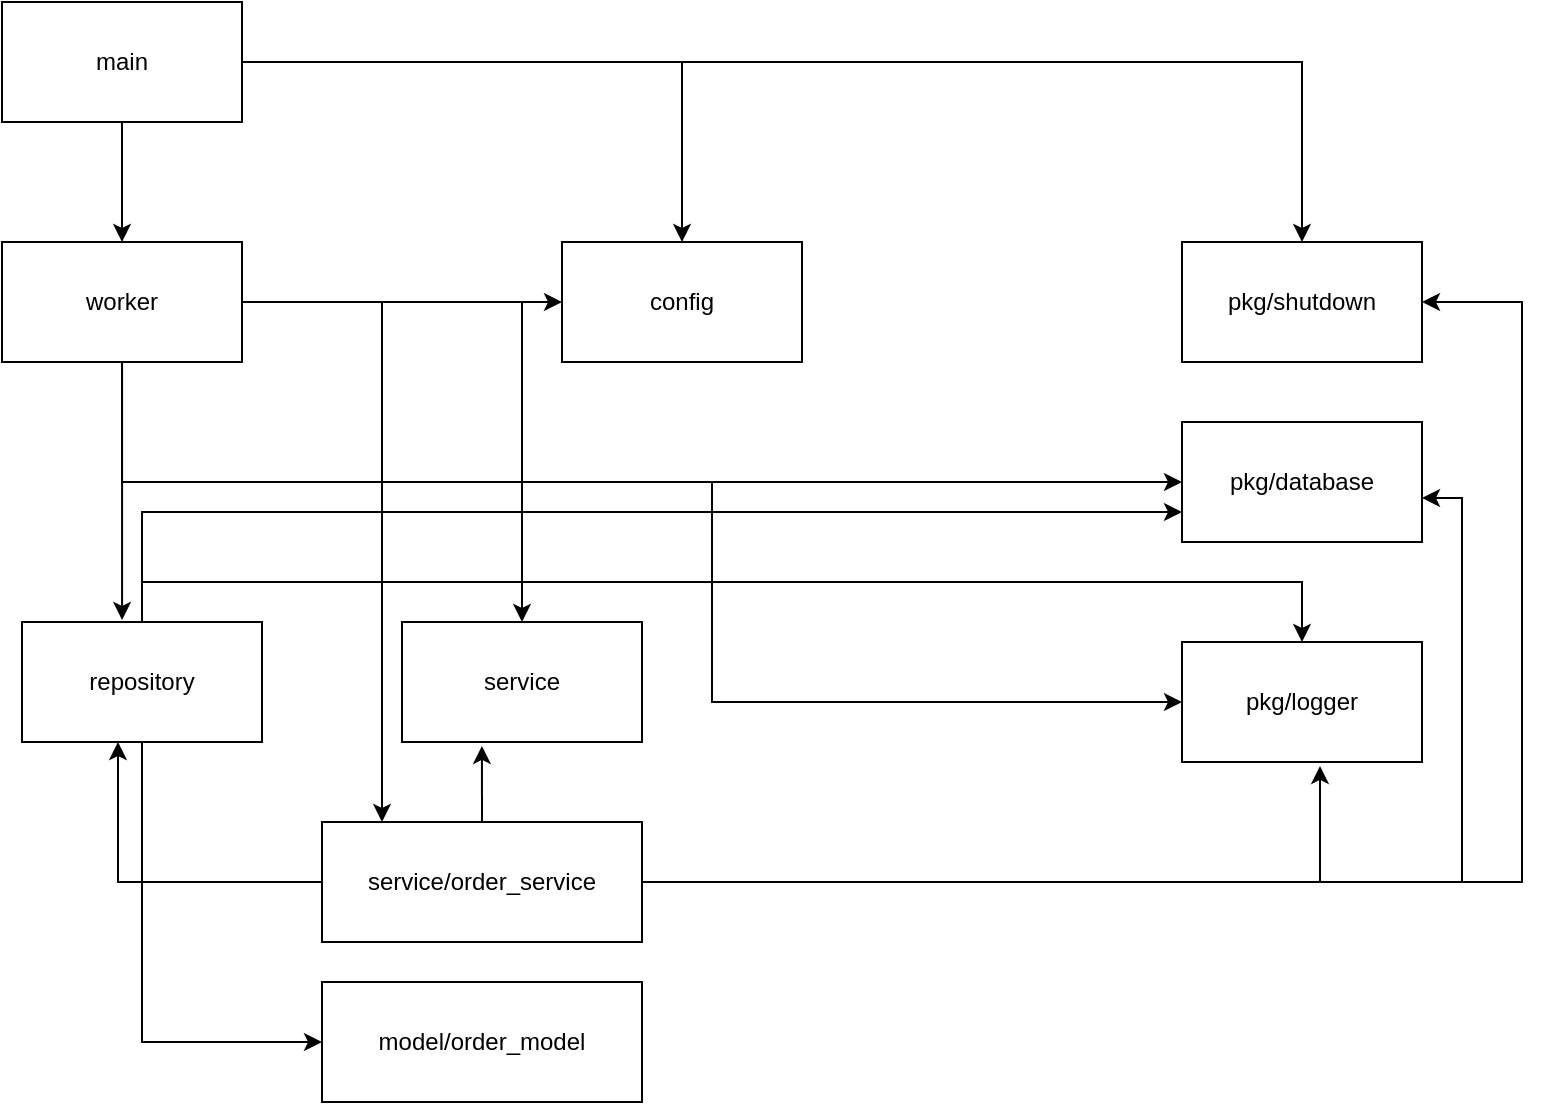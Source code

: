 <mxfile version="20.3.3" type="github"><diagram id="7T0aomp3l52abMn1TxuT" name="Page-1"><mxGraphModel dx="1422" dy="786" grid="1" gridSize="10" guides="1" tooltips="1" connect="1" arrows="1" fold="1" page="1" pageScale="1" pageWidth="850" pageHeight="1100" math="0" shadow="0"><root><mxCell id="0"/><mxCell id="1" parent="0"/><mxCell id="X36_IeifUV-1z39cq-MP-3" style="edgeStyle=orthogonalEdgeStyle;rounded=0;orthogonalLoop=1;jettySize=auto;html=1;entryX=0.5;entryY=0;entryDx=0;entryDy=0;" edge="1" parent="1" source="X36_IeifUV-1z39cq-MP-1" target="X36_IeifUV-1z39cq-MP-2"><mxGeometry relative="1" as="geometry"/></mxCell><mxCell id="X36_IeifUV-1z39cq-MP-5" style="edgeStyle=orthogonalEdgeStyle;rounded=0;orthogonalLoop=1;jettySize=auto;html=1;" edge="1" parent="1" source="X36_IeifUV-1z39cq-MP-1" target="X36_IeifUV-1z39cq-MP-4"><mxGeometry relative="1" as="geometry"/></mxCell><mxCell id="X36_IeifUV-1z39cq-MP-7" style="edgeStyle=orthogonalEdgeStyle;rounded=0;orthogonalLoop=1;jettySize=auto;html=1;entryX=0.5;entryY=0;entryDx=0;entryDy=0;" edge="1" parent="1" source="X36_IeifUV-1z39cq-MP-1" target="X36_IeifUV-1z39cq-MP-6"><mxGeometry relative="1" as="geometry"/></mxCell><mxCell id="X36_IeifUV-1z39cq-MP-1" value="main" style="rounded=0;whiteSpace=wrap;html=1;" vertex="1" parent="1"><mxGeometry x="70" y="30" width="120" height="60" as="geometry"/></mxCell><mxCell id="X36_IeifUV-1z39cq-MP-9" style="edgeStyle=orthogonalEdgeStyle;rounded=0;orthogonalLoop=1;jettySize=auto;html=1;" edge="1" parent="1" source="X36_IeifUV-1z39cq-MP-2" target="X36_IeifUV-1z39cq-MP-4"><mxGeometry relative="1" as="geometry"/></mxCell><mxCell id="X36_IeifUV-1z39cq-MP-12" style="edgeStyle=orthogonalEdgeStyle;rounded=0;orthogonalLoop=1;jettySize=auto;html=1;entryX=0.417;entryY=-0.017;entryDx=0;entryDy=0;entryPerimeter=0;" edge="1" parent="1" source="X36_IeifUV-1z39cq-MP-2" target="X36_IeifUV-1z39cq-MP-10"><mxGeometry relative="1" as="geometry"><mxPoint x="130" y="330" as="targetPoint"/></mxGeometry></mxCell><mxCell id="X36_IeifUV-1z39cq-MP-13" style="edgeStyle=orthogonalEdgeStyle;rounded=0;orthogonalLoop=1;jettySize=auto;html=1;" edge="1" parent="1" source="X36_IeifUV-1z39cq-MP-2" target="X36_IeifUV-1z39cq-MP-11"><mxGeometry relative="1" as="geometry"/></mxCell><mxCell id="X36_IeifUV-1z39cq-MP-16" style="edgeStyle=orthogonalEdgeStyle;rounded=0;orthogonalLoop=1;jettySize=auto;html=1;entryX=0;entryY=0.5;entryDx=0;entryDy=0;" edge="1" parent="1" source="X36_IeifUV-1z39cq-MP-2" target="X36_IeifUV-1z39cq-MP-15"><mxGeometry relative="1" as="geometry"><Array as="points"><mxPoint x="130" y="270"/></Array></mxGeometry></mxCell><mxCell id="X36_IeifUV-1z39cq-MP-18" style="edgeStyle=orthogonalEdgeStyle;rounded=0;orthogonalLoop=1;jettySize=auto;html=1;entryX=0;entryY=0.5;entryDx=0;entryDy=0;" edge="1" parent="1" source="X36_IeifUV-1z39cq-MP-2" target="X36_IeifUV-1z39cq-MP-17"><mxGeometry relative="1" as="geometry"><mxPoint x="650" y="370" as="targetPoint"/><Array as="points"><mxPoint x="130" y="270"/><mxPoint x="425" y="270"/><mxPoint x="425" y="380"/></Array></mxGeometry></mxCell><mxCell id="X36_IeifUV-1z39cq-MP-20" style="edgeStyle=orthogonalEdgeStyle;rounded=0;orthogonalLoop=1;jettySize=auto;html=1;" edge="1" parent="1" source="X36_IeifUV-1z39cq-MP-2" target="X36_IeifUV-1z39cq-MP-19"><mxGeometry relative="1" as="geometry"><Array as="points"><mxPoint x="260" y="180"/></Array></mxGeometry></mxCell><mxCell id="X36_IeifUV-1z39cq-MP-2" value="worker" style="rounded=0;whiteSpace=wrap;html=1;" vertex="1" parent="1"><mxGeometry x="70" y="150" width="120" height="60" as="geometry"/></mxCell><mxCell id="X36_IeifUV-1z39cq-MP-4" value="config" style="rounded=0;whiteSpace=wrap;html=1;" vertex="1" parent="1"><mxGeometry x="350" y="150" width="120" height="60" as="geometry"/></mxCell><mxCell id="X36_IeifUV-1z39cq-MP-6" value="pkg/shutdown" style="rounded=0;whiteSpace=wrap;html=1;" vertex="1" parent="1"><mxGeometry x="660" y="150" width="120" height="60" as="geometry"/></mxCell><mxCell id="X36_IeifUV-1z39cq-MP-29" style="edgeStyle=orthogonalEdgeStyle;rounded=0;orthogonalLoop=1;jettySize=auto;html=1;entryX=0;entryY=0.75;entryDx=0;entryDy=0;" edge="1" parent="1" source="X36_IeifUV-1z39cq-MP-10" target="X36_IeifUV-1z39cq-MP-15"><mxGeometry relative="1" as="geometry"><Array as="points"><mxPoint x="140" y="285"/></Array></mxGeometry></mxCell><mxCell id="X36_IeifUV-1z39cq-MP-30" style="edgeStyle=orthogonalEdgeStyle;rounded=0;orthogonalLoop=1;jettySize=auto;html=1;entryX=0.5;entryY=0;entryDx=0;entryDy=0;" edge="1" parent="1" source="X36_IeifUV-1z39cq-MP-10" target="X36_IeifUV-1z39cq-MP-17"><mxGeometry relative="1" as="geometry"><Array as="points"><mxPoint x="140" y="320"/><mxPoint x="720" y="320"/></Array></mxGeometry></mxCell><mxCell id="X36_IeifUV-1z39cq-MP-32" style="edgeStyle=orthogonalEdgeStyle;rounded=0;orthogonalLoop=1;jettySize=auto;html=1;entryX=0;entryY=0.5;entryDx=0;entryDy=0;exitX=0.5;exitY=1;exitDx=0;exitDy=0;" edge="1" parent="1" source="X36_IeifUV-1z39cq-MP-10" target="X36_IeifUV-1z39cq-MP-31"><mxGeometry relative="1" as="geometry"/></mxCell><mxCell id="X36_IeifUV-1z39cq-MP-10" value="repository" style="rounded=0;whiteSpace=wrap;html=1;" vertex="1" parent="1"><mxGeometry x="80" y="340" width="120" height="60" as="geometry"/></mxCell><mxCell id="X36_IeifUV-1z39cq-MP-11" value="service" style="rounded=0;whiteSpace=wrap;html=1;" vertex="1" parent="1"><mxGeometry x="270" y="340" width="120" height="60" as="geometry"/></mxCell><mxCell id="X36_IeifUV-1z39cq-MP-15" value="pkg/database" style="rounded=0;whiteSpace=wrap;html=1;" vertex="1" parent="1"><mxGeometry x="660" y="240" width="120" height="60" as="geometry"/></mxCell><mxCell id="X36_IeifUV-1z39cq-MP-17" value="pkg/logger" style="rounded=0;whiteSpace=wrap;html=1;" vertex="1" parent="1"><mxGeometry x="660" y="350" width="120" height="60" as="geometry"/></mxCell><mxCell id="X36_IeifUV-1z39cq-MP-21" style="edgeStyle=orthogonalEdgeStyle;rounded=0;orthogonalLoop=1;jettySize=auto;html=1;entryX=0.575;entryY=1.033;entryDx=0;entryDy=0;entryPerimeter=0;" edge="1" parent="1" source="X36_IeifUV-1z39cq-MP-19" target="X36_IeifUV-1z39cq-MP-17"><mxGeometry relative="1" as="geometry"><mxPoint x="750" y="470" as="targetPoint"/></mxGeometry></mxCell><mxCell id="X36_IeifUV-1z39cq-MP-22" style="edgeStyle=orthogonalEdgeStyle;rounded=0;orthogonalLoop=1;jettySize=auto;html=1;entryX=1;entryY=0.633;entryDx=0;entryDy=0;entryPerimeter=0;" edge="1" parent="1" source="X36_IeifUV-1z39cq-MP-19" target="X36_IeifUV-1z39cq-MP-15"><mxGeometry relative="1" as="geometry"><mxPoint x="810" y="270" as="targetPoint"/></mxGeometry></mxCell><mxCell id="X36_IeifUV-1z39cq-MP-23" style="edgeStyle=orthogonalEdgeStyle;rounded=0;orthogonalLoop=1;jettySize=auto;html=1;entryX=1;entryY=0.5;entryDx=0;entryDy=0;" edge="1" parent="1" source="X36_IeifUV-1z39cq-MP-19" target="X36_IeifUV-1z39cq-MP-6"><mxGeometry relative="1" as="geometry"><mxPoint x="820" y="180" as="targetPoint"/><Array as="points"><mxPoint x="830" y="470"/><mxPoint x="830" y="180"/></Array></mxGeometry></mxCell><mxCell id="X36_IeifUV-1z39cq-MP-24" style="edgeStyle=orthogonalEdgeStyle;rounded=0;orthogonalLoop=1;jettySize=auto;html=1;entryX=0.4;entryY=1;entryDx=0;entryDy=0;entryPerimeter=0;" edge="1" parent="1" source="X36_IeifUV-1z39cq-MP-19" target="X36_IeifUV-1z39cq-MP-10"><mxGeometry relative="1" as="geometry"/></mxCell><mxCell id="X36_IeifUV-1z39cq-MP-26" style="edgeStyle=orthogonalEdgeStyle;rounded=0;orthogonalLoop=1;jettySize=auto;html=1;exitX=0.5;exitY=0;exitDx=0;exitDy=0;entryX=0.333;entryY=1.033;entryDx=0;entryDy=0;entryPerimeter=0;" edge="1" parent="1" source="X36_IeifUV-1z39cq-MP-19" target="X36_IeifUV-1z39cq-MP-11"><mxGeometry relative="1" as="geometry"/></mxCell><mxCell id="X36_IeifUV-1z39cq-MP-19" value="service/order_service" style="rounded=0;whiteSpace=wrap;html=1;" vertex="1" parent="1"><mxGeometry x="230" y="440" width="160" height="60" as="geometry"/></mxCell><mxCell id="X36_IeifUV-1z39cq-MP-31" value="model/order_model" style="rounded=0;whiteSpace=wrap;html=1;" vertex="1" parent="1"><mxGeometry x="230" y="520" width="160" height="60" as="geometry"/></mxCell></root></mxGraphModel></diagram></mxfile>